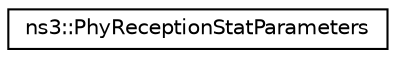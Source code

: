 digraph "Graphical Class Hierarchy"
{
 // LATEX_PDF_SIZE
  edge [fontname="Helvetica",fontsize="10",labelfontname="Helvetica",labelfontsize="10"];
  node [fontname="Helvetica",fontsize="10",shape=record];
  rankdir="LR";
  Node0 [label="ns3::PhyReceptionStatParameters",height=0.2,width=0.4,color="black", fillcolor="white", style="filled",URL="$structns3_1_1_phy_reception_stat_parameters.html",tooltip="PhyReceptionStatParameters structure."];
}
